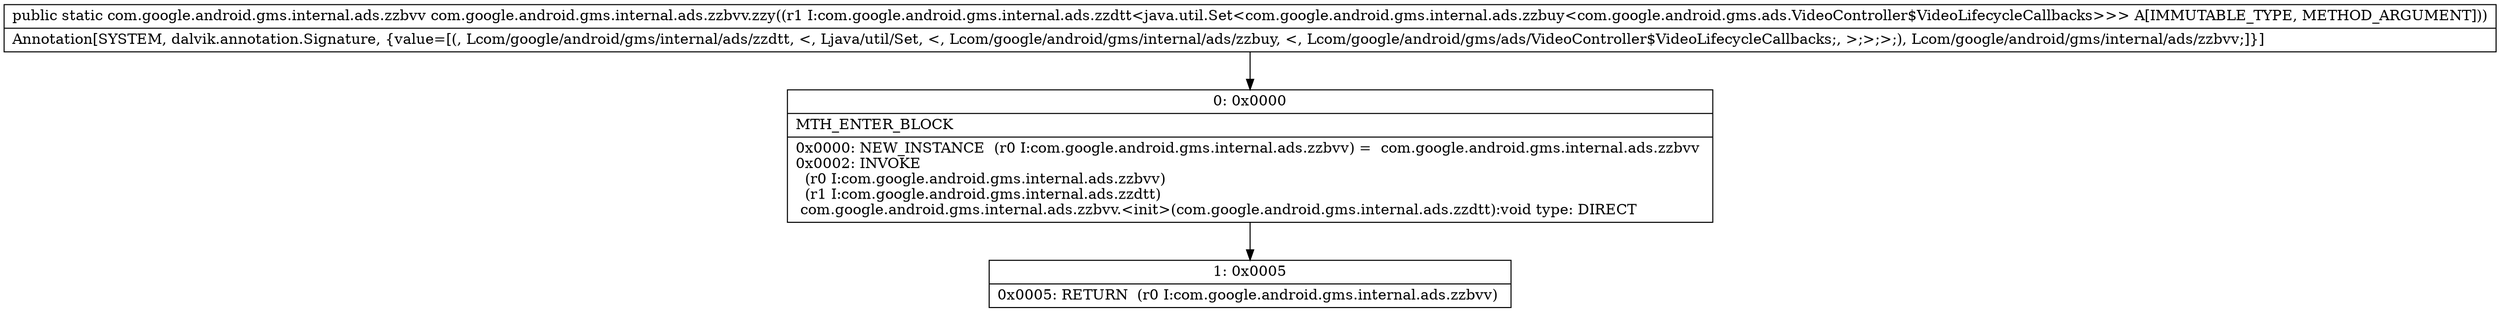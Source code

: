 digraph "CFG forcom.google.android.gms.internal.ads.zzbvv.zzy(Lcom\/google\/android\/gms\/internal\/ads\/zzdtt;)Lcom\/google\/android\/gms\/internal\/ads\/zzbvv;" {
Node_0 [shape=record,label="{0\:\ 0x0000|MTH_ENTER_BLOCK\l|0x0000: NEW_INSTANCE  (r0 I:com.google.android.gms.internal.ads.zzbvv) =  com.google.android.gms.internal.ads.zzbvv \l0x0002: INVOKE  \l  (r0 I:com.google.android.gms.internal.ads.zzbvv)\l  (r1 I:com.google.android.gms.internal.ads.zzdtt)\l com.google.android.gms.internal.ads.zzbvv.\<init\>(com.google.android.gms.internal.ads.zzdtt):void type: DIRECT \l}"];
Node_1 [shape=record,label="{1\:\ 0x0005|0x0005: RETURN  (r0 I:com.google.android.gms.internal.ads.zzbvv) \l}"];
MethodNode[shape=record,label="{public static com.google.android.gms.internal.ads.zzbvv com.google.android.gms.internal.ads.zzbvv.zzy((r1 I:com.google.android.gms.internal.ads.zzdtt\<java.util.Set\<com.google.android.gms.internal.ads.zzbuy\<com.google.android.gms.ads.VideoController$VideoLifecycleCallbacks\>\>\> A[IMMUTABLE_TYPE, METHOD_ARGUMENT]))  | Annotation[SYSTEM, dalvik.annotation.Signature, \{value=[(, Lcom\/google\/android\/gms\/internal\/ads\/zzdtt, \<, Ljava\/util\/Set, \<, Lcom\/google\/android\/gms\/internal\/ads\/zzbuy, \<, Lcom\/google\/android\/gms\/ads\/VideoController$VideoLifecycleCallbacks;, \>;\>;\>;), Lcom\/google\/android\/gms\/internal\/ads\/zzbvv;]\}]\l}"];
MethodNode -> Node_0;
Node_0 -> Node_1;
}

